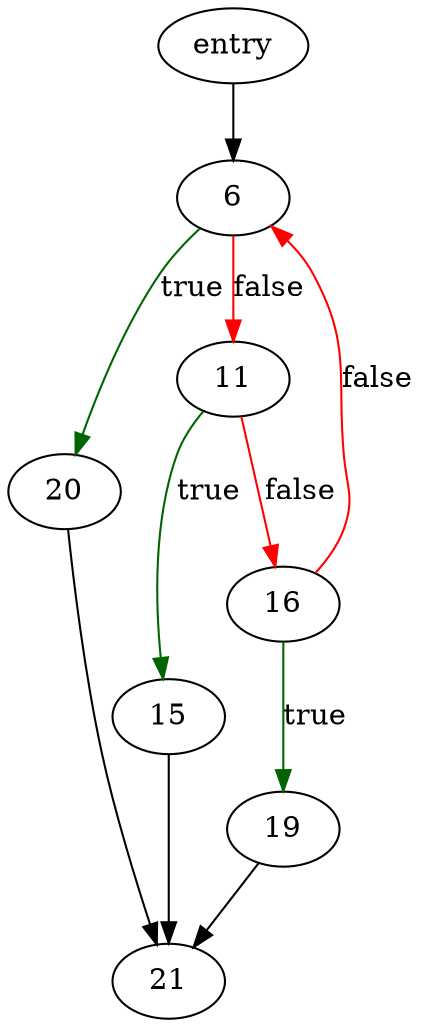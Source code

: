 digraph "ambsalign" {
	// Node definitions.
	4 [label=entry];
	6;
	11;
	15;
	16;
	19;
	20;
	21;

	// Edge definitions.
	4 -> 6;
	6 -> 11 [
		color=red
		label=false
	];
	6 -> 20 [
		color=darkgreen
		label=true
	];
	11 -> 15 [
		color=darkgreen
		label=true
	];
	11 -> 16 [
		color=red
		label=false
	];
	15 -> 21;
	16 -> 6 [
		color=red
		label=false
	];
	16 -> 19 [
		color=darkgreen
		label=true
	];
	19 -> 21;
	20 -> 21;
}